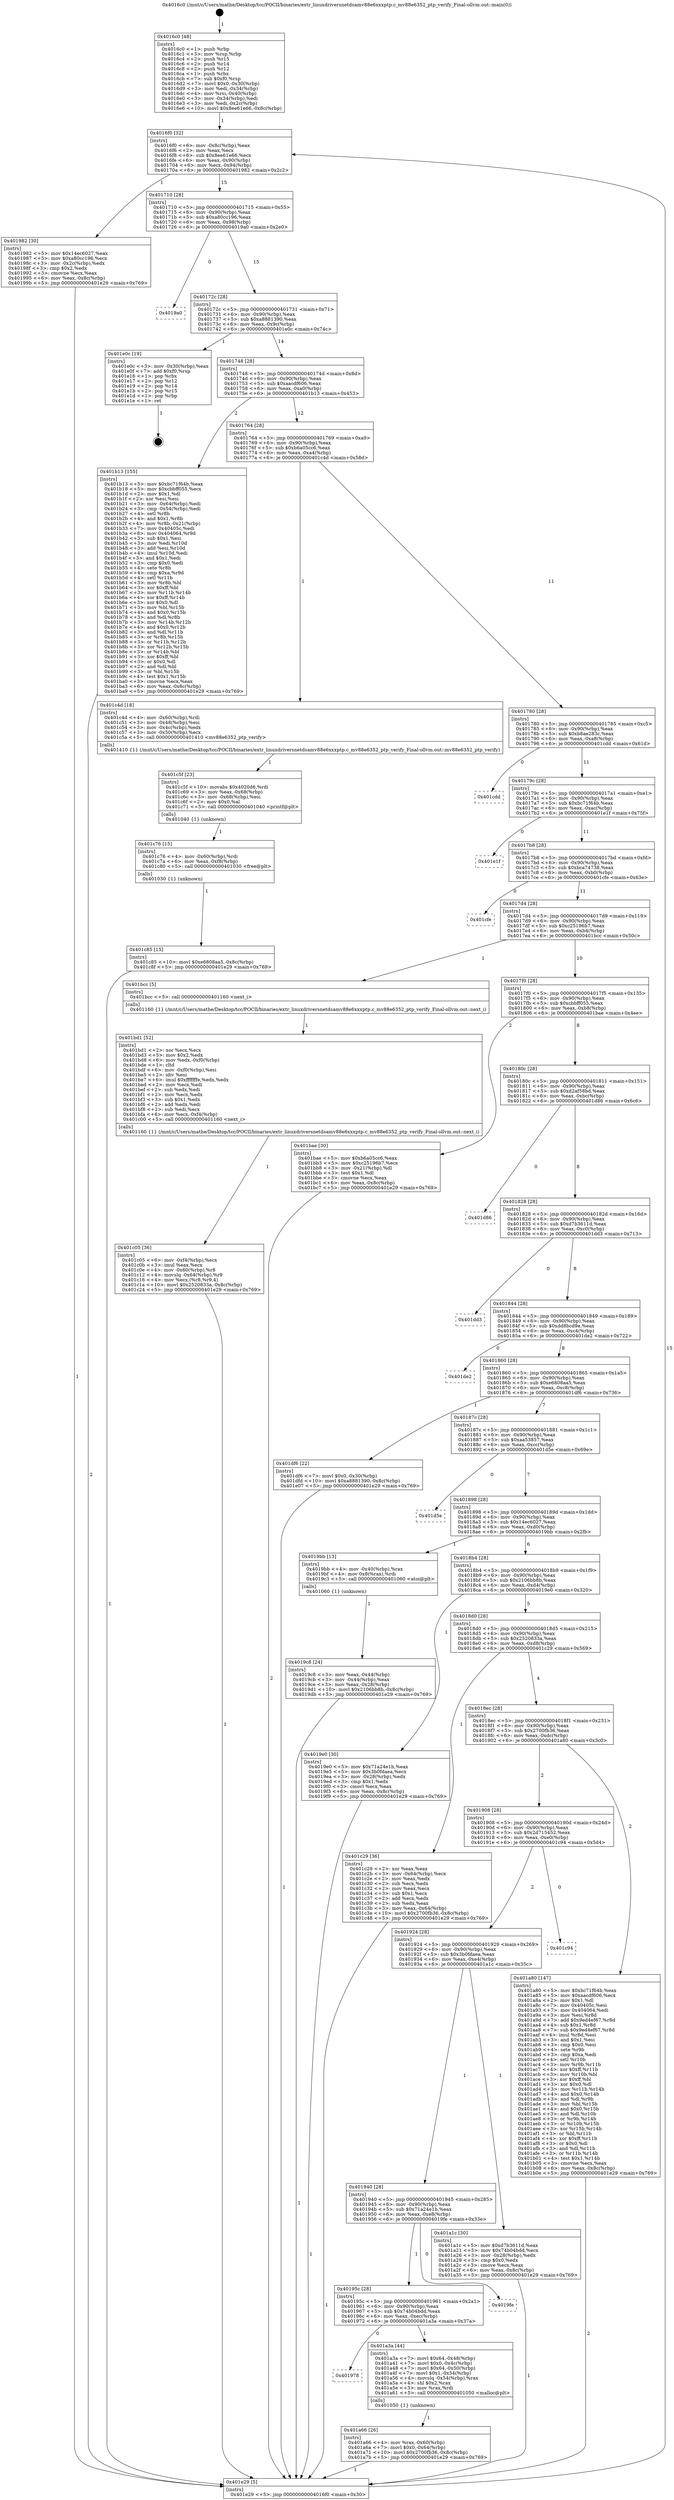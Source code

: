 digraph "0x4016c0" {
  label = "0x4016c0 (/mnt/c/Users/mathe/Desktop/tcc/POCII/binaries/extr_linuxdriversnetdsamv88e6xxxptp.c_mv88e6352_ptp_verify_Final-ollvm.out::main(0))"
  labelloc = "t"
  node[shape=record]

  Entry [label="",width=0.3,height=0.3,shape=circle,fillcolor=black,style=filled]
  "0x4016f0" [label="{
     0x4016f0 [32]\l
     | [instrs]\l
     &nbsp;&nbsp;0x4016f0 \<+6\>: mov -0x8c(%rbp),%eax\l
     &nbsp;&nbsp;0x4016f6 \<+2\>: mov %eax,%ecx\l
     &nbsp;&nbsp;0x4016f8 \<+6\>: sub $0x8ee61e66,%ecx\l
     &nbsp;&nbsp;0x4016fe \<+6\>: mov %eax,-0x90(%rbp)\l
     &nbsp;&nbsp;0x401704 \<+6\>: mov %ecx,-0x94(%rbp)\l
     &nbsp;&nbsp;0x40170a \<+6\>: je 0000000000401982 \<main+0x2c2\>\l
  }"]
  "0x401982" [label="{
     0x401982 [30]\l
     | [instrs]\l
     &nbsp;&nbsp;0x401982 \<+5\>: mov $0x14ec6027,%eax\l
     &nbsp;&nbsp;0x401987 \<+5\>: mov $0xa80cc196,%ecx\l
     &nbsp;&nbsp;0x40198c \<+3\>: mov -0x2c(%rbp),%edx\l
     &nbsp;&nbsp;0x40198f \<+3\>: cmp $0x2,%edx\l
     &nbsp;&nbsp;0x401992 \<+3\>: cmovne %ecx,%eax\l
     &nbsp;&nbsp;0x401995 \<+6\>: mov %eax,-0x8c(%rbp)\l
     &nbsp;&nbsp;0x40199b \<+5\>: jmp 0000000000401e29 \<main+0x769\>\l
  }"]
  "0x401710" [label="{
     0x401710 [28]\l
     | [instrs]\l
     &nbsp;&nbsp;0x401710 \<+5\>: jmp 0000000000401715 \<main+0x55\>\l
     &nbsp;&nbsp;0x401715 \<+6\>: mov -0x90(%rbp),%eax\l
     &nbsp;&nbsp;0x40171b \<+5\>: sub $0xa80cc196,%eax\l
     &nbsp;&nbsp;0x401720 \<+6\>: mov %eax,-0x98(%rbp)\l
     &nbsp;&nbsp;0x401726 \<+6\>: je 00000000004019a0 \<main+0x2e0\>\l
  }"]
  "0x401e29" [label="{
     0x401e29 [5]\l
     | [instrs]\l
     &nbsp;&nbsp;0x401e29 \<+5\>: jmp 00000000004016f0 \<main+0x30\>\l
  }"]
  "0x4016c0" [label="{
     0x4016c0 [48]\l
     | [instrs]\l
     &nbsp;&nbsp;0x4016c0 \<+1\>: push %rbp\l
     &nbsp;&nbsp;0x4016c1 \<+3\>: mov %rsp,%rbp\l
     &nbsp;&nbsp;0x4016c4 \<+2\>: push %r15\l
     &nbsp;&nbsp;0x4016c6 \<+2\>: push %r14\l
     &nbsp;&nbsp;0x4016c8 \<+2\>: push %r12\l
     &nbsp;&nbsp;0x4016ca \<+1\>: push %rbx\l
     &nbsp;&nbsp;0x4016cb \<+7\>: sub $0xf0,%rsp\l
     &nbsp;&nbsp;0x4016d2 \<+7\>: movl $0x0,-0x30(%rbp)\l
     &nbsp;&nbsp;0x4016d9 \<+3\>: mov %edi,-0x34(%rbp)\l
     &nbsp;&nbsp;0x4016dc \<+4\>: mov %rsi,-0x40(%rbp)\l
     &nbsp;&nbsp;0x4016e0 \<+3\>: mov -0x34(%rbp),%edi\l
     &nbsp;&nbsp;0x4016e3 \<+3\>: mov %edi,-0x2c(%rbp)\l
     &nbsp;&nbsp;0x4016e6 \<+10\>: movl $0x8ee61e66,-0x8c(%rbp)\l
  }"]
  Exit [label="",width=0.3,height=0.3,shape=circle,fillcolor=black,style=filled,peripheries=2]
  "0x4019a0" [label="{
     0x4019a0\l
  }", style=dashed]
  "0x40172c" [label="{
     0x40172c [28]\l
     | [instrs]\l
     &nbsp;&nbsp;0x40172c \<+5\>: jmp 0000000000401731 \<main+0x71\>\l
     &nbsp;&nbsp;0x401731 \<+6\>: mov -0x90(%rbp),%eax\l
     &nbsp;&nbsp;0x401737 \<+5\>: sub $0xa8881390,%eax\l
     &nbsp;&nbsp;0x40173c \<+6\>: mov %eax,-0x9c(%rbp)\l
     &nbsp;&nbsp;0x401742 \<+6\>: je 0000000000401e0c \<main+0x74c\>\l
  }"]
  "0x401c85" [label="{
     0x401c85 [15]\l
     | [instrs]\l
     &nbsp;&nbsp;0x401c85 \<+10\>: movl $0xe6808aa5,-0x8c(%rbp)\l
     &nbsp;&nbsp;0x401c8f \<+5\>: jmp 0000000000401e29 \<main+0x769\>\l
  }"]
  "0x401e0c" [label="{
     0x401e0c [19]\l
     | [instrs]\l
     &nbsp;&nbsp;0x401e0c \<+3\>: mov -0x30(%rbp),%eax\l
     &nbsp;&nbsp;0x401e0f \<+7\>: add $0xf0,%rsp\l
     &nbsp;&nbsp;0x401e16 \<+1\>: pop %rbx\l
     &nbsp;&nbsp;0x401e17 \<+2\>: pop %r12\l
     &nbsp;&nbsp;0x401e19 \<+2\>: pop %r14\l
     &nbsp;&nbsp;0x401e1b \<+2\>: pop %r15\l
     &nbsp;&nbsp;0x401e1d \<+1\>: pop %rbp\l
     &nbsp;&nbsp;0x401e1e \<+1\>: ret\l
  }"]
  "0x401748" [label="{
     0x401748 [28]\l
     | [instrs]\l
     &nbsp;&nbsp;0x401748 \<+5\>: jmp 000000000040174d \<main+0x8d\>\l
     &nbsp;&nbsp;0x40174d \<+6\>: mov -0x90(%rbp),%eax\l
     &nbsp;&nbsp;0x401753 \<+5\>: sub $0xaacdf606,%eax\l
     &nbsp;&nbsp;0x401758 \<+6\>: mov %eax,-0xa0(%rbp)\l
     &nbsp;&nbsp;0x40175e \<+6\>: je 0000000000401b13 \<main+0x453\>\l
  }"]
  "0x401c76" [label="{
     0x401c76 [15]\l
     | [instrs]\l
     &nbsp;&nbsp;0x401c76 \<+4\>: mov -0x60(%rbp),%rdi\l
     &nbsp;&nbsp;0x401c7a \<+6\>: mov %eax,-0xf8(%rbp)\l
     &nbsp;&nbsp;0x401c80 \<+5\>: call 0000000000401030 \<free@plt\>\l
     | [calls]\l
     &nbsp;&nbsp;0x401030 \{1\} (unknown)\l
  }"]
  "0x401b13" [label="{
     0x401b13 [155]\l
     | [instrs]\l
     &nbsp;&nbsp;0x401b13 \<+5\>: mov $0xbc71f64b,%eax\l
     &nbsp;&nbsp;0x401b18 \<+5\>: mov $0xcbbff055,%ecx\l
     &nbsp;&nbsp;0x401b1d \<+2\>: mov $0x1,%dl\l
     &nbsp;&nbsp;0x401b1f \<+2\>: xor %esi,%esi\l
     &nbsp;&nbsp;0x401b21 \<+3\>: mov -0x64(%rbp),%edi\l
     &nbsp;&nbsp;0x401b24 \<+3\>: cmp -0x54(%rbp),%edi\l
     &nbsp;&nbsp;0x401b27 \<+4\>: setl %r8b\l
     &nbsp;&nbsp;0x401b2b \<+4\>: and $0x1,%r8b\l
     &nbsp;&nbsp;0x401b2f \<+4\>: mov %r8b,-0x21(%rbp)\l
     &nbsp;&nbsp;0x401b33 \<+7\>: mov 0x40405c,%edi\l
     &nbsp;&nbsp;0x401b3a \<+8\>: mov 0x404064,%r9d\l
     &nbsp;&nbsp;0x401b42 \<+3\>: sub $0x1,%esi\l
     &nbsp;&nbsp;0x401b45 \<+3\>: mov %edi,%r10d\l
     &nbsp;&nbsp;0x401b48 \<+3\>: add %esi,%r10d\l
     &nbsp;&nbsp;0x401b4b \<+4\>: imul %r10d,%edi\l
     &nbsp;&nbsp;0x401b4f \<+3\>: and $0x1,%edi\l
     &nbsp;&nbsp;0x401b52 \<+3\>: cmp $0x0,%edi\l
     &nbsp;&nbsp;0x401b55 \<+4\>: sete %r8b\l
     &nbsp;&nbsp;0x401b59 \<+4\>: cmp $0xa,%r9d\l
     &nbsp;&nbsp;0x401b5d \<+4\>: setl %r11b\l
     &nbsp;&nbsp;0x401b61 \<+3\>: mov %r8b,%bl\l
     &nbsp;&nbsp;0x401b64 \<+3\>: xor $0xff,%bl\l
     &nbsp;&nbsp;0x401b67 \<+3\>: mov %r11b,%r14b\l
     &nbsp;&nbsp;0x401b6a \<+4\>: xor $0xff,%r14b\l
     &nbsp;&nbsp;0x401b6e \<+3\>: xor $0x0,%dl\l
     &nbsp;&nbsp;0x401b71 \<+3\>: mov %bl,%r15b\l
     &nbsp;&nbsp;0x401b74 \<+4\>: and $0x0,%r15b\l
     &nbsp;&nbsp;0x401b78 \<+3\>: and %dl,%r8b\l
     &nbsp;&nbsp;0x401b7b \<+3\>: mov %r14b,%r12b\l
     &nbsp;&nbsp;0x401b7e \<+4\>: and $0x0,%r12b\l
     &nbsp;&nbsp;0x401b82 \<+3\>: and %dl,%r11b\l
     &nbsp;&nbsp;0x401b85 \<+3\>: or %r8b,%r15b\l
     &nbsp;&nbsp;0x401b88 \<+3\>: or %r11b,%r12b\l
     &nbsp;&nbsp;0x401b8b \<+3\>: xor %r12b,%r15b\l
     &nbsp;&nbsp;0x401b8e \<+3\>: or %r14b,%bl\l
     &nbsp;&nbsp;0x401b91 \<+3\>: xor $0xff,%bl\l
     &nbsp;&nbsp;0x401b94 \<+3\>: or $0x0,%dl\l
     &nbsp;&nbsp;0x401b97 \<+2\>: and %dl,%bl\l
     &nbsp;&nbsp;0x401b99 \<+3\>: or %bl,%r15b\l
     &nbsp;&nbsp;0x401b9c \<+4\>: test $0x1,%r15b\l
     &nbsp;&nbsp;0x401ba0 \<+3\>: cmovne %ecx,%eax\l
     &nbsp;&nbsp;0x401ba3 \<+6\>: mov %eax,-0x8c(%rbp)\l
     &nbsp;&nbsp;0x401ba9 \<+5\>: jmp 0000000000401e29 \<main+0x769\>\l
  }"]
  "0x401764" [label="{
     0x401764 [28]\l
     | [instrs]\l
     &nbsp;&nbsp;0x401764 \<+5\>: jmp 0000000000401769 \<main+0xa9\>\l
     &nbsp;&nbsp;0x401769 \<+6\>: mov -0x90(%rbp),%eax\l
     &nbsp;&nbsp;0x40176f \<+5\>: sub $0xb6a05cc6,%eax\l
     &nbsp;&nbsp;0x401774 \<+6\>: mov %eax,-0xa4(%rbp)\l
     &nbsp;&nbsp;0x40177a \<+6\>: je 0000000000401c4d \<main+0x58d\>\l
  }"]
  "0x401c5f" [label="{
     0x401c5f [23]\l
     | [instrs]\l
     &nbsp;&nbsp;0x401c5f \<+10\>: movabs $0x4020d6,%rdi\l
     &nbsp;&nbsp;0x401c69 \<+3\>: mov %eax,-0x68(%rbp)\l
     &nbsp;&nbsp;0x401c6c \<+3\>: mov -0x68(%rbp),%esi\l
     &nbsp;&nbsp;0x401c6f \<+2\>: mov $0x0,%al\l
     &nbsp;&nbsp;0x401c71 \<+5\>: call 0000000000401040 \<printf@plt\>\l
     | [calls]\l
     &nbsp;&nbsp;0x401040 \{1\} (unknown)\l
  }"]
  "0x401c4d" [label="{
     0x401c4d [18]\l
     | [instrs]\l
     &nbsp;&nbsp;0x401c4d \<+4\>: mov -0x60(%rbp),%rdi\l
     &nbsp;&nbsp;0x401c51 \<+3\>: mov -0x48(%rbp),%esi\l
     &nbsp;&nbsp;0x401c54 \<+3\>: mov -0x4c(%rbp),%edx\l
     &nbsp;&nbsp;0x401c57 \<+3\>: mov -0x50(%rbp),%ecx\l
     &nbsp;&nbsp;0x401c5a \<+5\>: call 0000000000401410 \<mv88e6352_ptp_verify\>\l
     | [calls]\l
     &nbsp;&nbsp;0x401410 \{1\} (/mnt/c/Users/mathe/Desktop/tcc/POCII/binaries/extr_linuxdriversnetdsamv88e6xxxptp.c_mv88e6352_ptp_verify_Final-ollvm.out::mv88e6352_ptp_verify)\l
  }"]
  "0x401780" [label="{
     0x401780 [28]\l
     | [instrs]\l
     &nbsp;&nbsp;0x401780 \<+5\>: jmp 0000000000401785 \<main+0xc5\>\l
     &nbsp;&nbsp;0x401785 \<+6\>: mov -0x90(%rbp),%eax\l
     &nbsp;&nbsp;0x40178b \<+5\>: sub $0xb8ae283c,%eax\l
     &nbsp;&nbsp;0x401790 \<+6\>: mov %eax,-0xa8(%rbp)\l
     &nbsp;&nbsp;0x401796 \<+6\>: je 0000000000401cdd \<main+0x61d\>\l
  }"]
  "0x401c05" [label="{
     0x401c05 [36]\l
     | [instrs]\l
     &nbsp;&nbsp;0x401c05 \<+6\>: mov -0xf4(%rbp),%ecx\l
     &nbsp;&nbsp;0x401c0b \<+3\>: imul %eax,%ecx\l
     &nbsp;&nbsp;0x401c0e \<+4\>: mov -0x60(%rbp),%r8\l
     &nbsp;&nbsp;0x401c12 \<+4\>: movslq -0x64(%rbp),%r9\l
     &nbsp;&nbsp;0x401c16 \<+4\>: mov %ecx,(%r8,%r9,4)\l
     &nbsp;&nbsp;0x401c1a \<+10\>: movl $0x2520833a,-0x8c(%rbp)\l
     &nbsp;&nbsp;0x401c24 \<+5\>: jmp 0000000000401e29 \<main+0x769\>\l
  }"]
  "0x401cdd" [label="{
     0x401cdd\l
  }", style=dashed]
  "0x40179c" [label="{
     0x40179c [28]\l
     | [instrs]\l
     &nbsp;&nbsp;0x40179c \<+5\>: jmp 00000000004017a1 \<main+0xe1\>\l
     &nbsp;&nbsp;0x4017a1 \<+6\>: mov -0x90(%rbp),%eax\l
     &nbsp;&nbsp;0x4017a7 \<+5\>: sub $0xbc71f64b,%eax\l
     &nbsp;&nbsp;0x4017ac \<+6\>: mov %eax,-0xac(%rbp)\l
     &nbsp;&nbsp;0x4017b2 \<+6\>: je 0000000000401e1f \<main+0x75f\>\l
  }"]
  "0x401bd1" [label="{
     0x401bd1 [52]\l
     | [instrs]\l
     &nbsp;&nbsp;0x401bd1 \<+2\>: xor %ecx,%ecx\l
     &nbsp;&nbsp;0x401bd3 \<+5\>: mov $0x2,%edx\l
     &nbsp;&nbsp;0x401bd8 \<+6\>: mov %edx,-0xf0(%rbp)\l
     &nbsp;&nbsp;0x401bde \<+1\>: cltd\l
     &nbsp;&nbsp;0x401bdf \<+6\>: mov -0xf0(%rbp),%esi\l
     &nbsp;&nbsp;0x401be5 \<+2\>: idiv %esi\l
     &nbsp;&nbsp;0x401be7 \<+6\>: imul $0xfffffffe,%edx,%edx\l
     &nbsp;&nbsp;0x401bed \<+2\>: mov %ecx,%edi\l
     &nbsp;&nbsp;0x401bef \<+2\>: sub %edx,%edi\l
     &nbsp;&nbsp;0x401bf1 \<+2\>: mov %ecx,%edx\l
     &nbsp;&nbsp;0x401bf3 \<+3\>: sub $0x1,%edx\l
     &nbsp;&nbsp;0x401bf6 \<+2\>: add %edx,%edi\l
     &nbsp;&nbsp;0x401bf8 \<+2\>: sub %edi,%ecx\l
     &nbsp;&nbsp;0x401bfa \<+6\>: mov %ecx,-0xf4(%rbp)\l
     &nbsp;&nbsp;0x401c00 \<+5\>: call 0000000000401160 \<next_i\>\l
     | [calls]\l
     &nbsp;&nbsp;0x401160 \{1\} (/mnt/c/Users/mathe/Desktop/tcc/POCII/binaries/extr_linuxdriversnetdsamv88e6xxxptp.c_mv88e6352_ptp_verify_Final-ollvm.out::next_i)\l
  }"]
  "0x401e1f" [label="{
     0x401e1f\l
  }", style=dashed]
  "0x4017b8" [label="{
     0x4017b8 [28]\l
     | [instrs]\l
     &nbsp;&nbsp;0x4017b8 \<+5\>: jmp 00000000004017bd \<main+0xfd\>\l
     &nbsp;&nbsp;0x4017bd \<+6\>: mov -0x90(%rbp),%eax\l
     &nbsp;&nbsp;0x4017c3 \<+5\>: sub $0xbca74738,%eax\l
     &nbsp;&nbsp;0x4017c8 \<+6\>: mov %eax,-0xb0(%rbp)\l
     &nbsp;&nbsp;0x4017ce \<+6\>: je 0000000000401cfe \<main+0x63e\>\l
  }"]
  "0x401a66" [label="{
     0x401a66 [26]\l
     | [instrs]\l
     &nbsp;&nbsp;0x401a66 \<+4\>: mov %rax,-0x60(%rbp)\l
     &nbsp;&nbsp;0x401a6a \<+7\>: movl $0x0,-0x64(%rbp)\l
     &nbsp;&nbsp;0x401a71 \<+10\>: movl $0x2700fb36,-0x8c(%rbp)\l
     &nbsp;&nbsp;0x401a7b \<+5\>: jmp 0000000000401e29 \<main+0x769\>\l
  }"]
  "0x401cfe" [label="{
     0x401cfe\l
  }", style=dashed]
  "0x4017d4" [label="{
     0x4017d4 [28]\l
     | [instrs]\l
     &nbsp;&nbsp;0x4017d4 \<+5\>: jmp 00000000004017d9 \<main+0x119\>\l
     &nbsp;&nbsp;0x4017d9 \<+6\>: mov -0x90(%rbp),%eax\l
     &nbsp;&nbsp;0x4017df \<+5\>: sub $0xc25196b7,%eax\l
     &nbsp;&nbsp;0x4017e4 \<+6\>: mov %eax,-0xb4(%rbp)\l
     &nbsp;&nbsp;0x4017ea \<+6\>: je 0000000000401bcc \<main+0x50c\>\l
  }"]
  "0x401978" [label="{
     0x401978\l
  }", style=dashed]
  "0x401bcc" [label="{
     0x401bcc [5]\l
     | [instrs]\l
     &nbsp;&nbsp;0x401bcc \<+5\>: call 0000000000401160 \<next_i\>\l
     | [calls]\l
     &nbsp;&nbsp;0x401160 \{1\} (/mnt/c/Users/mathe/Desktop/tcc/POCII/binaries/extr_linuxdriversnetdsamv88e6xxxptp.c_mv88e6352_ptp_verify_Final-ollvm.out::next_i)\l
  }"]
  "0x4017f0" [label="{
     0x4017f0 [28]\l
     | [instrs]\l
     &nbsp;&nbsp;0x4017f0 \<+5\>: jmp 00000000004017f5 \<main+0x135\>\l
     &nbsp;&nbsp;0x4017f5 \<+6\>: mov -0x90(%rbp),%eax\l
     &nbsp;&nbsp;0x4017fb \<+5\>: sub $0xcbbff055,%eax\l
     &nbsp;&nbsp;0x401800 \<+6\>: mov %eax,-0xb8(%rbp)\l
     &nbsp;&nbsp;0x401806 \<+6\>: je 0000000000401bae \<main+0x4ee\>\l
  }"]
  "0x401a3a" [label="{
     0x401a3a [44]\l
     | [instrs]\l
     &nbsp;&nbsp;0x401a3a \<+7\>: movl $0x64,-0x48(%rbp)\l
     &nbsp;&nbsp;0x401a41 \<+7\>: movl $0x0,-0x4c(%rbp)\l
     &nbsp;&nbsp;0x401a48 \<+7\>: movl $0x64,-0x50(%rbp)\l
     &nbsp;&nbsp;0x401a4f \<+7\>: movl $0x1,-0x54(%rbp)\l
     &nbsp;&nbsp;0x401a56 \<+4\>: movslq -0x54(%rbp),%rax\l
     &nbsp;&nbsp;0x401a5a \<+4\>: shl $0x2,%rax\l
     &nbsp;&nbsp;0x401a5e \<+3\>: mov %rax,%rdi\l
     &nbsp;&nbsp;0x401a61 \<+5\>: call 0000000000401050 \<malloc@plt\>\l
     | [calls]\l
     &nbsp;&nbsp;0x401050 \{1\} (unknown)\l
  }"]
  "0x401bae" [label="{
     0x401bae [30]\l
     | [instrs]\l
     &nbsp;&nbsp;0x401bae \<+5\>: mov $0xb6a05cc6,%eax\l
     &nbsp;&nbsp;0x401bb3 \<+5\>: mov $0xc25196b7,%ecx\l
     &nbsp;&nbsp;0x401bb8 \<+3\>: mov -0x21(%rbp),%dl\l
     &nbsp;&nbsp;0x401bbb \<+3\>: test $0x1,%dl\l
     &nbsp;&nbsp;0x401bbe \<+3\>: cmovne %ecx,%eax\l
     &nbsp;&nbsp;0x401bc1 \<+6\>: mov %eax,-0x8c(%rbp)\l
     &nbsp;&nbsp;0x401bc7 \<+5\>: jmp 0000000000401e29 \<main+0x769\>\l
  }"]
  "0x40180c" [label="{
     0x40180c [28]\l
     | [instrs]\l
     &nbsp;&nbsp;0x40180c \<+5\>: jmp 0000000000401811 \<main+0x151\>\l
     &nbsp;&nbsp;0x401811 \<+6\>: mov -0x90(%rbp),%eax\l
     &nbsp;&nbsp;0x401817 \<+5\>: sub $0xd2af58bd,%eax\l
     &nbsp;&nbsp;0x40181c \<+6\>: mov %eax,-0xbc(%rbp)\l
     &nbsp;&nbsp;0x401822 \<+6\>: je 0000000000401d86 \<main+0x6c6\>\l
  }"]
  "0x40195c" [label="{
     0x40195c [28]\l
     | [instrs]\l
     &nbsp;&nbsp;0x40195c \<+5\>: jmp 0000000000401961 \<main+0x2a1\>\l
     &nbsp;&nbsp;0x401961 \<+6\>: mov -0x90(%rbp),%eax\l
     &nbsp;&nbsp;0x401967 \<+5\>: sub $0x74b04bdd,%eax\l
     &nbsp;&nbsp;0x40196c \<+6\>: mov %eax,-0xec(%rbp)\l
     &nbsp;&nbsp;0x401972 \<+6\>: je 0000000000401a3a \<main+0x37a\>\l
  }"]
  "0x401d86" [label="{
     0x401d86\l
  }", style=dashed]
  "0x401828" [label="{
     0x401828 [28]\l
     | [instrs]\l
     &nbsp;&nbsp;0x401828 \<+5\>: jmp 000000000040182d \<main+0x16d\>\l
     &nbsp;&nbsp;0x40182d \<+6\>: mov -0x90(%rbp),%eax\l
     &nbsp;&nbsp;0x401833 \<+5\>: sub $0xd7b3611d,%eax\l
     &nbsp;&nbsp;0x401838 \<+6\>: mov %eax,-0xc0(%rbp)\l
     &nbsp;&nbsp;0x40183e \<+6\>: je 0000000000401dd3 \<main+0x713\>\l
  }"]
  "0x4019fe" [label="{
     0x4019fe\l
  }", style=dashed]
  "0x401dd3" [label="{
     0x401dd3\l
  }", style=dashed]
  "0x401844" [label="{
     0x401844 [28]\l
     | [instrs]\l
     &nbsp;&nbsp;0x401844 \<+5\>: jmp 0000000000401849 \<main+0x189\>\l
     &nbsp;&nbsp;0x401849 \<+6\>: mov -0x90(%rbp),%eax\l
     &nbsp;&nbsp;0x40184f \<+5\>: sub $0xdd8bcd9e,%eax\l
     &nbsp;&nbsp;0x401854 \<+6\>: mov %eax,-0xc4(%rbp)\l
     &nbsp;&nbsp;0x40185a \<+6\>: je 0000000000401de2 \<main+0x722\>\l
  }"]
  "0x401940" [label="{
     0x401940 [28]\l
     | [instrs]\l
     &nbsp;&nbsp;0x401940 \<+5\>: jmp 0000000000401945 \<main+0x285\>\l
     &nbsp;&nbsp;0x401945 \<+6\>: mov -0x90(%rbp),%eax\l
     &nbsp;&nbsp;0x40194b \<+5\>: sub $0x71a24e1b,%eax\l
     &nbsp;&nbsp;0x401950 \<+6\>: mov %eax,-0xe8(%rbp)\l
     &nbsp;&nbsp;0x401956 \<+6\>: je 00000000004019fe \<main+0x33e\>\l
  }"]
  "0x401de2" [label="{
     0x401de2\l
  }", style=dashed]
  "0x401860" [label="{
     0x401860 [28]\l
     | [instrs]\l
     &nbsp;&nbsp;0x401860 \<+5\>: jmp 0000000000401865 \<main+0x1a5\>\l
     &nbsp;&nbsp;0x401865 \<+6\>: mov -0x90(%rbp),%eax\l
     &nbsp;&nbsp;0x40186b \<+5\>: sub $0xe6808aa5,%eax\l
     &nbsp;&nbsp;0x401870 \<+6\>: mov %eax,-0xc8(%rbp)\l
     &nbsp;&nbsp;0x401876 \<+6\>: je 0000000000401df6 \<main+0x736\>\l
  }"]
  "0x401a1c" [label="{
     0x401a1c [30]\l
     | [instrs]\l
     &nbsp;&nbsp;0x401a1c \<+5\>: mov $0xd7b3611d,%eax\l
     &nbsp;&nbsp;0x401a21 \<+5\>: mov $0x74b04bdd,%ecx\l
     &nbsp;&nbsp;0x401a26 \<+3\>: mov -0x28(%rbp),%edx\l
     &nbsp;&nbsp;0x401a29 \<+3\>: cmp $0x0,%edx\l
     &nbsp;&nbsp;0x401a2c \<+3\>: cmove %ecx,%eax\l
     &nbsp;&nbsp;0x401a2f \<+6\>: mov %eax,-0x8c(%rbp)\l
     &nbsp;&nbsp;0x401a35 \<+5\>: jmp 0000000000401e29 \<main+0x769\>\l
  }"]
  "0x401df6" [label="{
     0x401df6 [22]\l
     | [instrs]\l
     &nbsp;&nbsp;0x401df6 \<+7\>: movl $0x0,-0x30(%rbp)\l
     &nbsp;&nbsp;0x401dfd \<+10\>: movl $0xa8881390,-0x8c(%rbp)\l
     &nbsp;&nbsp;0x401e07 \<+5\>: jmp 0000000000401e29 \<main+0x769\>\l
  }"]
  "0x40187c" [label="{
     0x40187c [28]\l
     | [instrs]\l
     &nbsp;&nbsp;0x40187c \<+5\>: jmp 0000000000401881 \<main+0x1c1\>\l
     &nbsp;&nbsp;0x401881 \<+6\>: mov -0x90(%rbp),%eax\l
     &nbsp;&nbsp;0x401887 \<+5\>: sub $0xaa53857,%eax\l
     &nbsp;&nbsp;0x40188c \<+6\>: mov %eax,-0xcc(%rbp)\l
     &nbsp;&nbsp;0x401892 \<+6\>: je 0000000000401d5e \<main+0x69e\>\l
  }"]
  "0x401924" [label="{
     0x401924 [28]\l
     | [instrs]\l
     &nbsp;&nbsp;0x401924 \<+5\>: jmp 0000000000401929 \<main+0x269\>\l
     &nbsp;&nbsp;0x401929 \<+6\>: mov -0x90(%rbp),%eax\l
     &nbsp;&nbsp;0x40192f \<+5\>: sub $0x3b0fdaea,%eax\l
     &nbsp;&nbsp;0x401934 \<+6\>: mov %eax,-0xe4(%rbp)\l
     &nbsp;&nbsp;0x40193a \<+6\>: je 0000000000401a1c \<main+0x35c\>\l
  }"]
  "0x401d5e" [label="{
     0x401d5e\l
  }", style=dashed]
  "0x401898" [label="{
     0x401898 [28]\l
     | [instrs]\l
     &nbsp;&nbsp;0x401898 \<+5\>: jmp 000000000040189d \<main+0x1dd\>\l
     &nbsp;&nbsp;0x40189d \<+6\>: mov -0x90(%rbp),%eax\l
     &nbsp;&nbsp;0x4018a3 \<+5\>: sub $0x14ec6027,%eax\l
     &nbsp;&nbsp;0x4018a8 \<+6\>: mov %eax,-0xd0(%rbp)\l
     &nbsp;&nbsp;0x4018ae \<+6\>: je 00000000004019bb \<main+0x2fb\>\l
  }"]
  "0x401c94" [label="{
     0x401c94\l
  }", style=dashed]
  "0x4019bb" [label="{
     0x4019bb [13]\l
     | [instrs]\l
     &nbsp;&nbsp;0x4019bb \<+4\>: mov -0x40(%rbp),%rax\l
     &nbsp;&nbsp;0x4019bf \<+4\>: mov 0x8(%rax),%rdi\l
     &nbsp;&nbsp;0x4019c3 \<+5\>: call 0000000000401060 \<atoi@plt\>\l
     | [calls]\l
     &nbsp;&nbsp;0x401060 \{1\} (unknown)\l
  }"]
  "0x4018b4" [label="{
     0x4018b4 [28]\l
     | [instrs]\l
     &nbsp;&nbsp;0x4018b4 \<+5\>: jmp 00000000004018b9 \<main+0x1f9\>\l
     &nbsp;&nbsp;0x4018b9 \<+6\>: mov -0x90(%rbp),%eax\l
     &nbsp;&nbsp;0x4018bf \<+5\>: sub $0x2106bb8b,%eax\l
     &nbsp;&nbsp;0x4018c4 \<+6\>: mov %eax,-0xd4(%rbp)\l
     &nbsp;&nbsp;0x4018ca \<+6\>: je 00000000004019e0 \<main+0x320\>\l
  }"]
  "0x4019c8" [label="{
     0x4019c8 [24]\l
     | [instrs]\l
     &nbsp;&nbsp;0x4019c8 \<+3\>: mov %eax,-0x44(%rbp)\l
     &nbsp;&nbsp;0x4019cb \<+3\>: mov -0x44(%rbp),%eax\l
     &nbsp;&nbsp;0x4019ce \<+3\>: mov %eax,-0x28(%rbp)\l
     &nbsp;&nbsp;0x4019d1 \<+10\>: movl $0x2106bb8b,-0x8c(%rbp)\l
     &nbsp;&nbsp;0x4019db \<+5\>: jmp 0000000000401e29 \<main+0x769\>\l
  }"]
  "0x401908" [label="{
     0x401908 [28]\l
     | [instrs]\l
     &nbsp;&nbsp;0x401908 \<+5\>: jmp 000000000040190d \<main+0x24d\>\l
     &nbsp;&nbsp;0x40190d \<+6\>: mov -0x90(%rbp),%eax\l
     &nbsp;&nbsp;0x401913 \<+5\>: sub $0x2d715452,%eax\l
     &nbsp;&nbsp;0x401918 \<+6\>: mov %eax,-0xe0(%rbp)\l
     &nbsp;&nbsp;0x40191e \<+6\>: je 0000000000401c94 \<main+0x5d4\>\l
  }"]
  "0x4019e0" [label="{
     0x4019e0 [30]\l
     | [instrs]\l
     &nbsp;&nbsp;0x4019e0 \<+5\>: mov $0x71a24e1b,%eax\l
     &nbsp;&nbsp;0x4019e5 \<+5\>: mov $0x3b0fdaea,%ecx\l
     &nbsp;&nbsp;0x4019ea \<+3\>: mov -0x28(%rbp),%edx\l
     &nbsp;&nbsp;0x4019ed \<+3\>: cmp $0x1,%edx\l
     &nbsp;&nbsp;0x4019f0 \<+3\>: cmovl %ecx,%eax\l
     &nbsp;&nbsp;0x4019f3 \<+6\>: mov %eax,-0x8c(%rbp)\l
     &nbsp;&nbsp;0x4019f9 \<+5\>: jmp 0000000000401e29 \<main+0x769\>\l
  }"]
  "0x4018d0" [label="{
     0x4018d0 [28]\l
     | [instrs]\l
     &nbsp;&nbsp;0x4018d0 \<+5\>: jmp 00000000004018d5 \<main+0x215\>\l
     &nbsp;&nbsp;0x4018d5 \<+6\>: mov -0x90(%rbp),%eax\l
     &nbsp;&nbsp;0x4018db \<+5\>: sub $0x2520833a,%eax\l
     &nbsp;&nbsp;0x4018e0 \<+6\>: mov %eax,-0xd8(%rbp)\l
     &nbsp;&nbsp;0x4018e6 \<+6\>: je 0000000000401c29 \<main+0x569\>\l
  }"]
  "0x401a80" [label="{
     0x401a80 [147]\l
     | [instrs]\l
     &nbsp;&nbsp;0x401a80 \<+5\>: mov $0xbc71f64b,%eax\l
     &nbsp;&nbsp;0x401a85 \<+5\>: mov $0xaacdf606,%ecx\l
     &nbsp;&nbsp;0x401a8a \<+2\>: mov $0x1,%dl\l
     &nbsp;&nbsp;0x401a8c \<+7\>: mov 0x40405c,%esi\l
     &nbsp;&nbsp;0x401a93 \<+7\>: mov 0x404064,%edi\l
     &nbsp;&nbsp;0x401a9a \<+3\>: mov %esi,%r8d\l
     &nbsp;&nbsp;0x401a9d \<+7\>: add $0x9ed4ef67,%r8d\l
     &nbsp;&nbsp;0x401aa4 \<+4\>: sub $0x1,%r8d\l
     &nbsp;&nbsp;0x401aa8 \<+7\>: sub $0x9ed4ef67,%r8d\l
     &nbsp;&nbsp;0x401aaf \<+4\>: imul %r8d,%esi\l
     &nbsp;&nbsp;0x401ab3 \<+3\>: and $0x1,%esi\l
     &nbsp;&nbsp;0x401ab6 \<+3\>: cmp $0x0,%esi\l
     &nbsp;&nbsp;0x401ab9 \<+4\>: sete %r9b\l
     &nbsp;&nbsp;0x401abd \<+3\>: cmp $0xa,%edi\l
     &nbsp;&nbsp;0x401ac0 \<+4\>: setl %r10b\l
     &nbsp;&nbsp;0x401ac4 \<+3\>: mov %r9b,%r11b\l
     &nbsp;&nbsp;0x401ac7 \<+4\>: xor $0xff,%r11b\l
     &nbsp;&nbsp;0x401acb \<+3\>: mov %r10b,%bl\l
     &nbsp;&nbsp;0x401ace \<+3\>: xor $0xff,%bl\l
     &nbsp;&nbsp;0x401ad1 \<+3\>: xor $0x0,%dl\l
     &nbsp;&nbsp;0x401ad4 \<+3\>: mov %r11b,%r14b\l
     &nbsp;&nbsp;0x401ad7 \<+4\>: and $0x0,%r14b\l
     &nbsp;&nbsp;0x401adb \<+3\>: and %dl,%r9b\l
     &nbsp;&nbsp;0x401ade \<+3\>: mov %bl,%r15b\l
     &nbsp;&nbsp;0x401ae1 \<+4\>: and $0x0,%r15b\l
     &nbsp;&nbsp;0x401ae5 \<+3\>: and %dl,%r10b\l
     &nbsp;&nbsp;0x401ae8 \<+3\>: or %r9b,%r14b\l
     &nbsp;&nbsp;0x401aeb \<+3\>: or %r10b,%r15b\l
     &nbsp;&nbsp;0x401aee \<+3\>: xor %r15b,%r14b\l
     &nbsp;&nbsp;0x401af1 \<+3\>: or %bl,%r11b\l
     &nbsp;&nbsp;0x401af4 \<+4\>: xor $0xff,%r11b\l
     &nbsp;&nbsp;0x401af8 \<+3\>: or $0x0,%dl\l
     &nbsp;&nbsp;0x401afb \<+3\>: and %dl,%r11b\l
     &nbsp;&nbsp;0x401afe \<+3\>: or %r11b,%r14b\l
     &nbsp;&nbsp;0x401b01 \<+4\>: test $0x1,%r14b\l
     &nbsp;&nbsp;0x401b05 \<+3\>: cmovne %ecx,%eax\l
     &nbsp;&nbsp;0x401b08 \<+6\>: mov %eax,-0x8c(%rbp)\l
     &nbsp;&nbsp;0x401b0e \<+5\>: jmp 0000000000401e29 \<main+0x769\>\l
  }"]
  "0x401c29" [label="{
     0x401c29 [36]\l
     | [instrs]\l
     &nbsp;&nbsp;0x401c29 \<+2\>: xor %eax,%eax\l
     &nbsp;&nbsp;0x401c2b \<+3\>: mov -0x64(%rbp),%ecx\l
     &nbsp;&nbsp;0x401c2e \<+2\>: mov %eax,%edx\l
     &nbsp;&nbsp;0x401c30 \<+2\>: sub %ecx,%edx\l
     &nbsp;&nbsp;0x401c32 \<+2\>: mov %eax,%ecx\l
     &nbsp;&nbsp;0x401c34 \<+3\>: sub $0x1,%ecx\l
     &nbsp;&nbsp;0x401c37 \<+2\>: add %ecx,%edx\l
     &nbsp;&nbsp;0x401c39 \<+2\>: sub %edx,%eax\l
     &nbsp;&nbsp;0x401c3b \<+3\>: mov %eax,-0x64(%rbp)\l
     &nbsp;&nbsp;0x401c3e \<+10\>: movl $0x2700fb36,-0x8c(%rbp)\l
     &nbsp;&nbsp;0x401c48 \<+5\>: jmp 0000000000401e29 \<main+0x769\>\l
  }"]
  "0x4018ec" [label="{
     0x4018ec [28]\l
     | [instrs]\l
     &nbsp;&nbsp;0x4018ec \<+5\>: jmp 00000000004018f1 \<main+0x231\>\l
     &nbsp;&nbsp;0x4018f1 \<+6\>: mov -0x90(%rbp),%eax\l
     &nbsp;&nbsp;0x4018f7 \<+5\>: sub $0x2700fb36,%eax\l
     &nbsp;&nbsp;0x4018fc \<+6\>: mov %eax,-0xdc(%rbp)\l
     &nbsp;&nbsp;0x401902 \<+6\>: je 0000000000401a80 \<main+0x3c0\>\l
  }"]
  Entry -> "0x4016c0" [label=" 1"]
  "0x4016f0" -> "0x401982" [label=" 1"]
  "0x4016f0" -> "0x401710" [label=" 15"]
  "0x401982" -> "0x401e29" [label=" 1"]
  "0x4016c0" -> "0x4016f0" [label=" 1"]
  "0x401e29" -> "0x4016f0" [label=" 15"]
  "0x401e0c" -> Exit [label=" 1"]
  "0x401710" -> "0x4019a0" [label=" 0"]
  "0x401710" -> "0x40172c" [label=" 15"]
  "0x401df6" -> "0x401e29" [label=" 1"]
  "0x40172c" -> "0x401e0c" [label=" 1"]
  "0x40172c" -> "0x401748" [label=" 14"]
  "0x401c85" -> "0x401e29" [label=" 1"]
  "0x401748" -> "0x401b13" [label=" 2"]
  "0x401748" -> "0x401764" [label=" 12"]
  "0x401c76" -> "0x401c85" [label=" 1"]
  "0x401764" -> "0x401c4d" [label=" 1"]
  "0x401764" -> "0x401780" [label=" 11"]
  "0x401c5f" -> "0x401c76" [label=" 1"]
  "0x401780" -> "0x401cdd" [label=" 0"]
  "0x401780" -> "0x40179c" [label=" 11"]
  "0x401c4d" -> "0x401c5f" [label=" 1"]
  "0x40179c" -> "0x401e1f" [label=" 0"]
  "0x40179c" -> "0x4017b8" [label=" 11"]
  "0x401c29" -> "0x401e29" [label=" 1"]
  "0x4017b8" -> "0x401cfe" [label=" 0"]
  "0x4017b8" -> "0x4017d4" [label=" 11"]
  "0x401c05" -> "0x401e29" [label=" 1"]
  "0x4017d4" -> "0x401bcc" [label=" 1"]
  "0x4017d4" -> "0x4017f0" [label=" 10"]
  "0x401bd1" -> "0x401c05" [label=" 1"]
  "0x4017f0" -> "0x401bae" [label=" 2"]
  "0x4017f0" -> "0x40180c" [label=" 8"]
  "0x401bcc" -> "0x401bd1" [label=" 1"]
  "0x40180c" -> "0x401d86" [label=" 0"]
  "0x40180c" -> "0x401828" [label=" 8"]
  "0x401b13" -> "0x401e29" [label=" 2"]
  "0x401828" -> "0x401dd3" [label=" 0"]
  "0x401828" -> "0x401844" [label=" 8"]
  "0x401a80" -> "0x401e29" [label=" 2"]
  "0x401844" -> "0x401de2" [label=" 0"]
  "0x401844" -> "0x401860" [label=" 8"]
  "0x401a3a" -> "0x401a66" [label=" 1"]
  "0x401860" -> "0x401df6" [label=" 1"]
  "0x401860" -> "0x40187c" [label=" 7"]
  "0x40195c" -> "0x401978" [label=" 0"]
  "0x40187c" -> "0x401d5e" [label=" 0"]
  "0x40187c" -> "0x401898" [label=" 7"]
  "0x401bae" -> "0x401e29" [label=" 2"]
  "0x401898" -> "0x4019bb" [label=" 1"]
  "0x401898" -> "0x4018b4" [label=" 6"]
  "0x4019bb" -> "0x4019c8" [label=" 1"]
  "0x4019c8" -> "0x401e29" [label=" 1"]
  "0x401940" -> "0x40195c" [label=" 1"]
  "0x4018b4" -> "0x4019e0" [label=" 1"]
  "0x4018b4" -> "0x4018d0" [label=" 5"]
  "0x4019e0" -> "0x401e29" [label=" 1"]
  "0x401a66" -> "0x401e29" [label=" 1"]
  "0x4018d0" -> "0x401c29" [label=" 1"]
  "0x4018d0" -> "0x4018ec" [label=" 4"]
  "0x401a1c" -> "0x401e29" [label=" 1"]
  "0x4018ec" -> "0x401a80" [label=" 2"]
  "0x4018ec" -> "0x401908" [label=" 2"]
  "0x401940" -> "0x4019fe" [label=" 0"]
  "0x401908" -> "0x401c94" [label=" 0"]
  "0x401908" -> "0x401924" [label=" 2"]
  "0x40195c" -> "0x401a3a" [label=" 1"]
  "0x401924" -> "0x401a1c" [label=" 1"]
  "0x401924" -> "0x401940" [label=" 1"]
}
